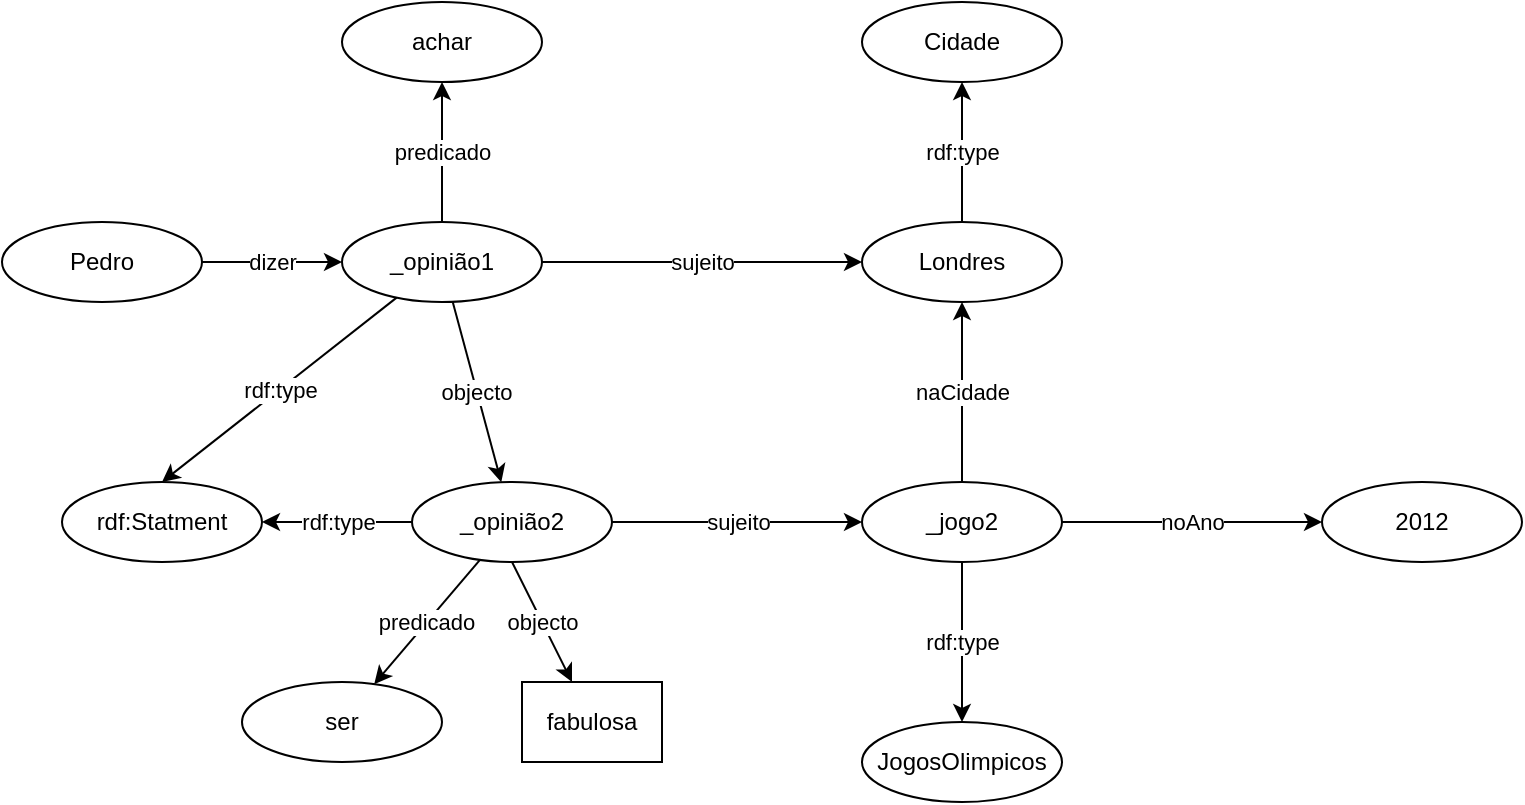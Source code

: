<mxfile version="14.6.6" type="github"><diagram id="Ogy_UFX9tw9AHaMw_2ke" name="Page-1"><mxGraphModel dx="2021" dy="774" grid="1" gridSize="10" guides="1" tooltips="1" connect="1" arrows="1" fold="1" page="1" pageScale="1" pageWidth="850" pageHeight="1100" math="0" shadow="0"><root><mxCell id="0"/><mxCell id="1" parent="0"/><mxCell id="Upg_qtmOkXFmmpo8E5Zq-1" value="rdf:Statment" style="ellipse;whiteSpace=wrap;html=1;" parent="1" vertex="1"><mxGeometry x="50" y="340" width="100" height="40" as="geometry"/></mxCell><mxCell id="Upg_qtmOkXFmmpo8E5Zq-2" value="Cidade" style="ellipse;whiteSpace=wrap;html=1;" parent="1" vertex="1"><mxGeometry x="450" y="100" width="100" height="40" as="geometry"/></mxCell><mxCell id="Upg_qtmOkXFmmpo8E5Zq-3" value="_jogo2" style="ellipse;whiteSpace=wrap;html=1;" parent="1" vertex="1"><mxGeometry x="450" y="340" width="100" height="40" as="geometry"/></mxCell><mxCell id="Upg_qtmOkXFmmpo8E5Zq-9" value="dizer" style="edgeStyle=orthogonalEdgeStyle;rounded=0;orthogonalLoop=1;jettySize=auto;html=1;" parent="1" source="Upg_qtmOkXFmmpo8E5Zq-5" target="Upg_qtmOkXFmmpo8E5Zq-7" edge="1"><mxGeometry relative="1" as="geometry"/></mxCell><mxCell id="Upg_qtmOkXFmmpo8E5Zq-5" value="Pedro" style="ellipse;whiteSpace=wrap;html=1;" parent="1" vertex="1"><mxGeometry x="20" y="210" width="100" height="40" as="geometry"/></mxCell><mxCell id="Upg_qtmOkXFmmpo8E5Zq-6" value="Londres" style="ellipse;whiteSpace=wrap;html=1;" parent="1" vertex="1"><mxGeometry x="450" y="210" width="100" height="40" as="geometry"/></mxCell><mxCell id="Upg_qtmOkXFmmpo8E5Zq-7" value="_opinião1" style="ellipse;whiteSpace=wrap;html=1;" parent="1" vertex="1"><mxGeometry x="190" y="210" width="100" height="40" as="geometry"/></mxCell><mxCell id="Upg_qtmOkXFmmpo8E5Zq-10" value="rdf:type" style="endArrow=classic;html=1;entryX=0.5;entryY=0;entryDx=0;entryDy=0;" parent="1" source="Upg_qtmOkXFmmpo8E5Zq-7" target="Upg_qtmOkXFmmpo8E5Zq-1" edge="1"><mxGeometry width="50" height="50" relative="1" as="geometry"><mxPoint x="400" y="420" as="sourcePoint"/><mxPoint x="450" y="370" as="targetPoint"/></mxGeometry></mxCell><mxCell id="Upg_qtmOkXFmmpo8E5Zq-11" value="sujeito" style="endArrow=classic;html=1;" parent="1" source="Upg_qtmOkXFmmpo8E5Zq-7" target="Upg_qtmOkXFmmpo8E5Zq-6" edge="1"><mxGeometry width="50" height="50" relative="1" as="geometry"><mxPoint x="400" y="420" as="sourcePoint"/><mxPoint x="450" y="370" as="targetPoint"/></mxGeometry></mxCell><mxCell id="Upg_qtmOkXFmmpo8E5Zq-12" value="rdf:type" style="endArrow=classic;html=1;" parent="1" source="Upg_qtmOkXFmmpo8E5Zq-6" target="Upg_qtmOkXFmmpo8E5Zq-2" edge="1"><mxGeometry width="50" height="50" relative="1" as="geometry"><mxPoint x="630" y="170" as="sourcePoint"/><mxPoint x="530" y="230" as="targetPoint"/></mxGeometry></mxCell><mxCell id="Upg_qtmOkXFmmpo8E5Zq-13" value="predicado" style="endArrow=classic;html=1;" parent="1" source="Upg_qtmOkXFmmpo8E5Zq-7" target="Upg_qtmOkXFmmpo8E5Zq-14" edge="1"><mxGeometry width="50" height="50" relative="1" as="geometry"><mxPoint x="400" y="420" as="sourcePoint"/><mxPoint x="490" y="330" as="targetPoint"/></mxGeometry></mxCell><mxCell id="Upg_qtmOkXFmmpo8E5Zq-14" value="achar" style="ellipse;whiteSpace=wrap;html=1;" parent="1" vertex="1"><mxGeometry x="190" y="100" width="100" height="40" as="geometry"/></mxCell><mxCell id="Upg_qtmOkXFmmpo8E5Zq-15" value="_opinião2" style="ellipse;whiteSpace=wrap;html=1;" parent="1" vertex="1"><mxGeometry x="225" y="340" width="100" height="40" as="geometry"/></mxCell><mxCell id="Upg_qtmOkXFmmpo8E5Zq-16" value="objecto&lt;br&gt;" style="endArrow=classic;html=1;" parent="1" source="Upg_qtmOkXFmmpo8E5Zq-7" target="Upg_qtmOkXFmmpo8E5Zq-15" edge="1"><mxGeometry width="50" height="50" relative="1" as="geometry"><mxPoint x="400" y="420" as="sourcePoint"/><mxPoint x="450" y="370" as="targetPoint"/></mxGeometry></mxCell><mxCell id="Upg_qtmOkXFmmpo8E5Zq-17" value="sujeito" style="endArrow=classic;html=1;exitX=1;exitY=0.5;exitDx=0;exitDy=0;entryX=0;entryY=0.5;entryDx=0;entryDy=0;" parent="1" source="Upg_qtmOkXFmmpo8E5Zq-15" target="Upg_qtmOkXFmmpo8E5Zq-3" edge="1"><mxGeometry width="50" height="50" relative="1" as="geometry"><mxPoint x="600" y="560" as="sourcePoint"/><mxPoint x="650" y="510" as="targetPoint"/></mxGeometry></mxCell><mxCell id="Upg_qtmOkXFmmpo8E5Zq-21" value="predicado" style="endArrow=classic;html=1;" parent="1" source="Upg_qtmOkXFmmpo8E5Zq-15" target="Upg_qtmOkXFmmpo8E5Zq-22" edge="1"><mxGeometry width="50" height="50" relative="1" as="geometry"><mxPoint x="490" y="540" as="sourcePoint"/><mxPoint x="550" y="530" as="targetPoint"/></mxGeometry></mxCell><mxCell id="Upg_qtmOkXFmmpo8E5Zq-22" value="ser" style="ellipse;whiteSpace=wrap;html=1;" parent="1" vertex="1"><mxGeometry x="140" y="440" width="100" height="40" as="geometry"/></mxCell><mxCell id="Upg_qtmOkXFmmpo8E5Zq-23" value="objecto&lt;br&gt;" style="endArrow=classic;html=1;exitX=0.5;exitY=1;exitDx=0;exitDy=0;" parent="1" source="Upg_qtmOkXFmmpo8E5Zq-15" target="Upg_qtmOkXFmmpo8E5Zq-25" edge="1"><mxGeometry width="50" height="50" relative="1" as="geometry"><mxPoint x="469.995" y="510.002" as="sourcePoint"/><mxPoint x="450" y="550" as="targetPoint"/></mxGeometry></mxCell><mxCell id="Upg_qtmOkXFmmpo8E5Zq-25" value="fabulosa" style="rounded=0;whiteSpace=wrap;html=1;" parent="1" vertex="1"><mxGeometry x="280" y="440" width="70" height="40" as="geometry"/></mxCell><mxCell id="Upg_qtmOkXFmmpo8E5Zq-26" value="naCidade" style="endArrow=classic;html=1;exitX=0.5;exitY=0;exitDx=0;exitDy=0;" parent="1" source="Upg_qtmOkXFmmpo8E5Zq-3" target="Upg_qtmOkXFmmpo8E5Zq-6" edge="1"><mxGeometry width="50" height="50" relative="1" as="geometry"><mxPoint x="690" y="390" as="sourcePoint"/><mxPoint x="740" y="340" as="targetPoint"/></mxGeometry></mxCell><mxCell id="Upg_qtmOkXFmmpo8E5Zq-27" value="2012" style="ellipse;whiteSpace=wrap;html=1;" parent="1" vertex="1"><mxGeometry x="680" y="340" width="100" height="40" as="geometry"/></mxCell><mxCell id="Upg_qtmOkXFmmpo8E5Zq-28" value="noAno" style="endArrow=classic;html=1;" parent="1" source="Upg_qtmOkXFmmpo8E5Zq-3" target="Upg_qtmOkXFmmpo8E5Zq-27" edge="1"><mxGeometry width="50" height="50" relative="1" as="geometry"><mxPoint x="630" y="440" as="sourcePoint"/><mxPoint x="664" y="282" as="targetPoint"/></mxGeometry></mxCell><mxCell id="Upg_qtmOkXFmmpo8E5Zq-29" value="rdf:type" style="endArrow=classic;html=1;" parent="1" source="Upg_qtmOkXFmmpo8E5Zq-3" target="Upg_qtmOkXFmmpo8E5Zq-30" edge="1"><mxGeometry width="50" height="50" relative="1" as="geometry"><mxPoint x="750" y="565" as="sourcePoint"/><mxPoint x="710" y="500" as="targetPoint"/></mxGeometry></mxCell><mxCell id="Upg_qtmOkXFmmpo8E5Zq-30" value="JogosOlimpicos" style="ellipse;whiteSpace=wrap;html=1;" parent="1" vertex="1"><mxGeometry x="450" y="460" width="100" height="40" as="geometry"/></mxCell><mxCell id="Upg_qtmOkXFmmpo8E5Zq-33" value="rdf:type" style="endArrow=classic;html=1;" parent="1" source="Upg_qtmOkXFmmpo8E5Zq-15" target="Upg_qtmOkXFmmpo8E5Zq-1" edge="1"><mxGeometry width="50" height="50" relative="1" as="geometry"><mxPoint x="238.331" y="259.448" as="sourcePoint"/><mxPoint x="190" y="340" as="targetPoint"/></mxGeometry></mxCell></root></mxGraphModel></diagram></mxfile>